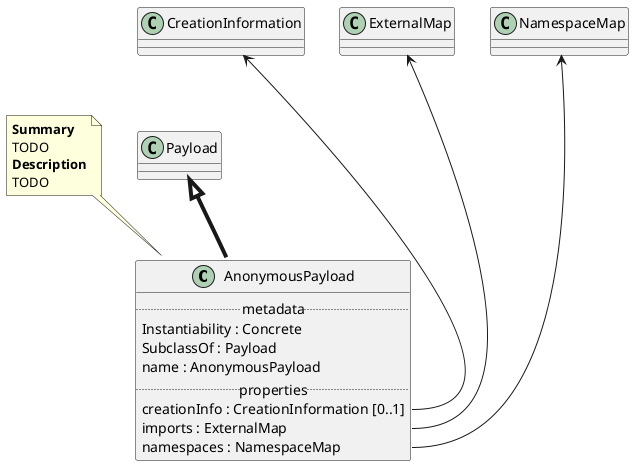 @startuml
class AnonymousPayload {
.. metadata ..
    Instantiability : Concrete
    SubclassOf : Payload
    name : AnonymousPayload
.. properties ..
    creationInfo : CreationInformation [0..1]
    imports : ExternalMap 
    namespaces : NamespaceMap 
}
note top of AnonymousPayload
<b>Summary</b>
TODO
<b>Description</b>
TODO
end note
"Payload" <|-[thickness=4]- "AnonymousPayload"
"CreationInformation" <--- "AnonymousPayload::creationInfo"
"ExternalMap" <--- "AnonymousPayload::imports"
"NamespaceMap" <--- "AnonymousPayload::namespaces"
@enduml
